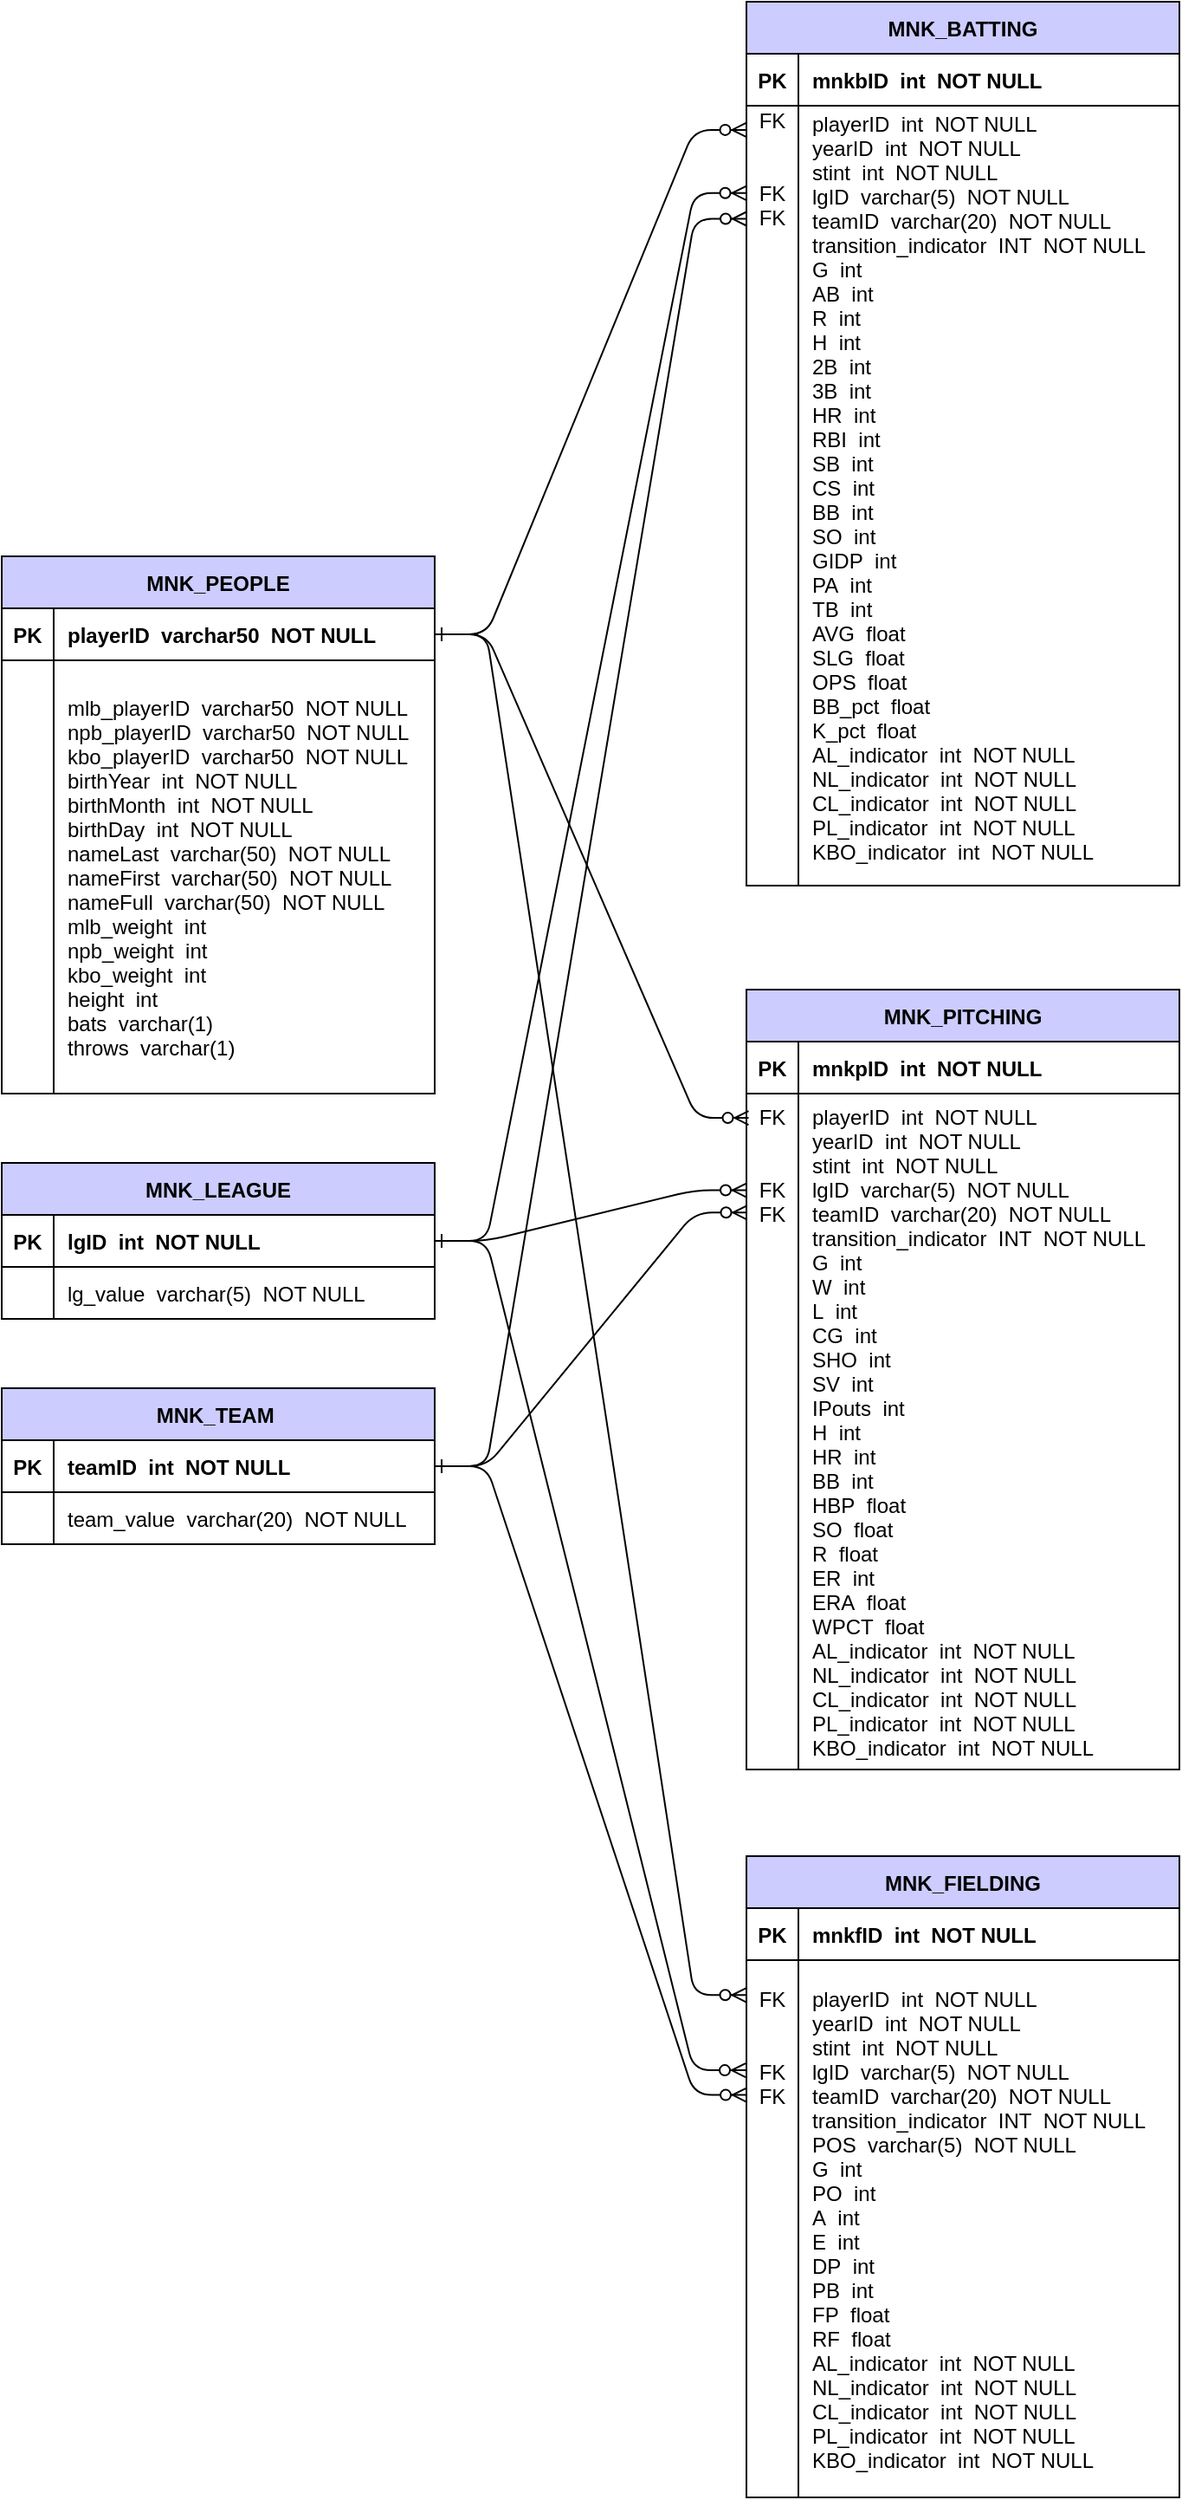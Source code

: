 <mxfile version="22.0.2" type="device">
  <diagram id="R2lEEEUBdFMjLlhIrx00" name="Page-1">
    <mxGraphModel dx="1290" dy="621" grid="1" gridSize="10" guides="1" tooltips="1" connect="1" arrows="1" fold="1" page="1" pageScale="1" pageWidth="850" pageHeight="1100" math="0" shadow="0" extFonts="Permanent Marker^https://fonts.googleapis.com/css?family=Permanent+Marker">
      <root>
        <mxCell id="0" />
        <mxCell id="1" parent="0" />
        <mxCell id="C-vyLk0tnHw3VtMMgP7b-1" value="" style="edgeStyle=entityRelationEdgeStyle;endArrow=ERzeroToMany;startArrow=ERone;endFill=1;startFill=0;exitX=1;exitY=0.5;exitDx=0;exitDy=0;entryX=-0.001;entryY=0.031;entryDx=0;entryDy=0;entryPerimeter=0;" parent="1" source="dBYjcfH42lKy7oRk5o66-2" target="6lNbsBC-6i9WWthoi7_e-19" edge="1">
          <mxGeometry width="100" height="100" relative="1" as="geometry">
            <mxPoint x="320" y="805" as="sourcePoint" />
            <mxPoint x="400" y="90" as="targetPoint" />
            <Array as="points">
              <mxPoint x="320" y="730" />
              <mxPoint x="384" y="272.55" />
              <mxPoint x="390" y="80" />
              <mxPoint x="384" y="332.55" />
            </Array>
          </mxGeometry>
        </mxCell>
        <mxCell id="6lNbsBC-6i9WWthoi7_e-11" value="" style="shape=partialRectangle;collapsible=0;dropTarget=0;pointerEvents=0;fillColor=none;points=[[0,0.5],[1,0.5]];portConstraint=eastwest;top=0;left=0;right=0;bottom=0;" parent="1" vertex="1">
          <mxGeometry x="60" y="590" width="250" height="30" as="geometry" />
        </mxCell>
        <mxCell id="6lNbsBC-6i9WWthoi7_e-12" value="" style="shape=partialRectangle;overflow=hidden;connectable=0;fillColor=none;top=0;left=0;bottom=0;right=0;" parent="6lNbsBC-6i9WWthoi7_e-11" vertex="1">
          <mxGeometry width="30" height="30" as="geometry">
            <mxRectangle width="30" height="30" as="alternateBounds" />
          </mxGeometry>
        </mxCell>
        <mxCell id="6lNbsBC-6i9WWthoi7_e-15" value="MNK_BATTING" style="shape=table;startSize=30;container=1;collapsible=1;childLayout=tableLayout;fixedRows=1;rowLines=5;fontStyle=1;align=center;resizeLast=1;fillColor=#CCCCFF;" parent="1" vertex="1">
          <mxGeometry x="460" y="10" width="250" height="510" as="geometry">
            <mxRectangle x="120" y="120" width="120" height="30" as="alternateBounds" />
          </mxGeometry>
        </mxCell>
        <mxCell id="6lNbsBC-6i9WWthoi7_e-16" value="" style="shape=partialRectangle;collapsible=0;dropTarget=0;pointerEvents=0;fillColor=none;points=[[0,0.5],[1,0.5]];portConstraint=eastwest;top=0;left=0;right=0;bottom=1;" parent="6lNbsBC-6i9WWthoi7_e-15" vertex="1">
          <mxGeometry y="30" width="250" height="30" as="geometry" />
        </mxCell>
        <mxCell id="6lNbsBC-6i9WWthoi7_e-17" value="PK" style="shape=partialRectangle;overflow=hidden;connectable=0;fillColor=none;top=0;left=0;bottom=0;right=0;fontStyle=1;" parent="6lNbsBC-6i9WWthoi7_e-16" vertex="1">
          <mxGeometry width="30" height="30" as="geometry">
            <mxRectangle width="30" height="30" as="alternateBounds" />
          </mxGeometry>
        </mxCell>
        <mxCell id="6lNbsBC-6i9WWthoi7_e-18" value="mnkbID  int  NOT NULL" style="shape=partialRectangle;overflow=hidden;connectable=0;fillColor=none;top=0;left=0;bottom=0;right=0;align=left;spacingLeft=6;fontStyle=1;" parent="6lNbsBC-6i9WWthoi7_e-16" vertex="1">
          <mxGeometry x="30" width="220" height="30" as="geometry">
            <mxRectangle width="220" height="30" as="alternateBounds" />
          </mxGeometry>
        </mxCell>
        <mxCell id="6lNbsBC-6i9WWthoi7_e-19" value="" style="shape=partialRectangle;collapsible=0;dropTarget=0;pointerEvents=0;fillColor=none;points=[[0,0.5],[1,0.5]];portConstraint=eastwest;top=0;left=0;right=0;bottom=0;" parent="6lNbsBC-6i9WWthoi7_e-15" vertex="1">
          <mxGeometry y="60" width="250" height="450" as="geometry" />
        </mxCell>
        <mxCell id="6lNbsBC-6i9WWthoi7_e-20" value="FK&#xa;&#xa;&#xa;FK&#xa;FK&#xa;&#xa;&#xa;&#xa;&#xa;&#xa;&#xa;&#xa;&#xa;&#xa;&#xa;&#xa;&#xa;&#xa;&#xa;&#xa;&#xa;&#xa;&#xa;&#xa;&#xa;&#xa;&#xa;&#xa;&#xa;&#xa;&#xa;" style="shape=partialRectangle;overflow=hidden;connectable=0;fillColor=none;top=0;left=0;bottom=0;right=0;" parent="6lNbsBC-6i9WWthoi7_e-19" vertex="1">
          <mxGeometry width="30" height="450" as="geometry">
            <mxRectangle width="30" height="450" as="alternateBounds" />
          </mxGeometry>
        </mxCell>
        <mxCell id="6lNbsBC-6i9WWthoi7_e-21" value="" style="shape=partialRectangle;overflow=hidden;connectable=0;fillColor=none;top=0;left=0;bottom=0;right=0;align=left;spacingLeft=6;" parent="6lNbsBC-6i9WWthoi7_e-19" vertex="1">
          <mxGeometry x="30" width="220" height="450" as="geometry">
            <mxRectangle width="220" height="450" as="alternateBounds" />
          </mxGeometry>
        </mxCell>
        <mxCell id="6lNbsBC-6i9WWthoi7_e-22" value="" style="shape=partialRectangle;collapsible=0;dropTarget=0;pointerEvents=0;fillColor=none;points=[[0,0.5],[1,0.5]];portConstraint=eastwest;top=0;left=0;right=0;bottom=0;" parent="1" vertex="1">
          <mxGeometry x="450" y="390" width="250" height="30" as="geometry" />
        </mxCell>
        <mxCell id="6lNbsBC-6i9WWthoi7_e-24" value="MNK_PITCHING" style="shape=table;startSize=30;container=1;collapsible=1;childLayout=tableLayout;fixedRows=1;rowLines=5;fontStyle=1;align=center;resizeLast=1;fillColor=#CCCCFF;" parent="1" vertex="1">
          <mxGeometry x="460" y="580" width="250" height="450" as="geometry">
            <mxRectangle x="120" y="120" width="120" height="30" as="alternateBounds" />
          </mxGeometry>
        </mxCell>
        <mxCell id="6lNbsBC-6i9WWthoi7_e-25" value="" style="shape=partialRectangle;collapsible=0;dropTarget=0;pointerEvents=0;fillColor=none;points=[[0,0.5],[1,0.5]];portConstraint=eastwest;top=0;left=0;right=0;bottom=1;" parent="6lNbsBC-6i9WWthoi7_e-24" vertex="1">
          <mxGeometry y="30" width="250" height="30" as="geometry" />
        </mxCell>
        <mxCell id="6lNbsBC-6i9WWthoi7_e-26" value="PK" style="shape=partialRectangle;overflow=hidden;connectable=0;fillColor=none;top=0;left=0;bottom=0;right=0;fontStyle=1;" parent="6lNbsBC-6i9WWthoi7_e-25" vertex="1">
          <mxGeometry width="30" height="30" as="geometry">
            <mxRectangle width="30" height="30" as="alternateBounds" />
          </mxGeometry>
        </mxCell>
        <mxCell id="6lNbsBC-6i9WWthoi7_e-27" value="mnkpID  int  NOT NULL" style="shape=partialRectangle;overflow=hidden;connectable=0;fillColor=none;top=0;left=0;bottom=0;right=0;align=left;spacingLeft=6;fontStyle=1;" parent="6lNbsBC-6i9WWthoi7_e-25" vertex="1">
          <mxGeometry x="30" width="220" height="30" as="geometry">
            <mxRectangle width="220" height="30" as="alternateBounds" />
          </mxGeometry>
        </mxCell>
        <mxCell id="6lNbsBC-6i9WWthoi7_e-28" value="" style="shape=partialRectangle;collapsible=0;dropTarget=0;pointerEvents=0;fillColor=none;points=[[0,0.5],[1,0.5]];portConstraint=eastwest;top=0;left=0;right=0;bottom=0;" parent="6lNbsBC-6i9WWthoi7_e-24" vertex="1">
          <mxGeometry y="60" width="250" height="390" as="geometry" />
        </mxCell>
        <mxCell id="6lNbsBC-6i9WWthoi7_e-29" value="FK&#xa;&#xa;&#xa;FK&#xa;FK&#xa;&#xa;&#xa;&#xa;&#xa;&#xa;&#xa;&#xa;&#xa;&#xa;&#xa;&#xa;&#xa;&#xa;&#xa;&#xa;&#xa;&#xa;&#xa;&#xa;&#xa;&#xa;" style="shape=partialRectangle;overflow=hidden;connectable=0;fillColor=none;top=0;left=0;bottom=0;right=0;" parent="6lNbsBC-6i9WWthoi7_e-28" vertex="1">
          <mxGeometry width="30" height="390" as="geometry">
            <mxRectangle width="30" height="390" as="alternateBounds" />
          </mxGeometry>
        </mxCell>
        <mxCell id="6lNbsBC-6i9WWthoi7_e-30" value="" style="shape=partialRectangle;overflow=hidden;connectable=0;fillColor=none;top=0;left=0;bottom=0;right=0;align=left;spacingLeft=6;" parent="6lNbsBC-6i9WWthoi7_e-28" vertex="1">
          <mxGeometry x="30" width="220" height="390" as="geometry">
            <mxRectangle width="220" height="390" as="alternateBounds" />
          </mxGeometry>
        </mxCell>
        <mxCell id="6lNbsBC-6i9WWthoi7_e-33" value="MNK_FIELDING" style="shape=table;startSize=30;container=1;collapsible=1;childLayout=tableLayout;fixedRows=1;rowLines=5;fontStyle=1;align=center;resizeLast=1;fillColor=#CCCCFF;" parent="1" vertex="1">
          <mxGeometry x="460" y="1080" width="250" height="370" as="geometry">
            <mxRectangle x="120" y="120" width="120" height="30" as="alternateBounds" />
          </mxGeometry>
        </mxCell>
        <mxCell id="6lNbsBC-6i9WWthoi7_e-34" value="" style="shape=partialRectangle;collapsible=0;dropTarget=0;pointerEvents=0;fillColor=none;points=[[0,0.5],[1,0.5]];portConstraint=eastwest;top=0;left=0;right=0;bottom=1;" parent="6lNbsBC-6i9WWthoi7_e-33" vertex="1">
          <mxGeometry y="30" width="250" height="30" as="geometry" />
        </mxCell>
        <mxCell id="6lNbsBC-6i9WWthoi7_e-35" value="PK" style="shape=partialRectangle;overflow=hidden;connectable=0;fillColor=none;top=0;left=0;bottom=0;right=0;fontStyle=1;" parent="6lNbsBC-6i9WWthoi7_e-34" vertex="1">
          <mxGeometry width="30" height="30" as="geometry">
            <mxRectangle width="30" height="30" as="alternateBounds" />
          </mxGeometry>
        </mxCell>
        <mxCell id="6lNbsBC-6i9WWthoi7_e-36" value="mnkfID  int  NOT NULL" style="shape=partialRectangle;overflow=hidden;connectable=0;fillColor=none;top=0;left=0;bottom=0;right=0;align=left;spacingLeft=6;fontStyle=1;" parent="6lNbsBC-6i9WWthoi7_e-34" vertex="1">
          <mxGeometry x="30" width="220" height="30" as="geometry">
            <mxRectangle width="220" height="30" as="alternateBounds" />
          </mxGeometry>
        </mxCell>
        <mxCell id="6lNbsBC-6i9WWthoi7_e-37" value="" style="shape=partialRectangle;collapsible=0;dropTarget=0;pointerEvents=0;fillColor=none;points=[[0,0.5],[1,0.5]];portConstraint=eastwest;top=0;left=0;right=0;bottom=0;" parent="6lNbsBC-6i9WWthoi7_e-33" vertex="1">
          <mxGeometry y="60" width="250" height="310" as="geometry" />
        </mxCell>
        <mxCell id="6lNbsBC-6i9WWthoi7_e-38" value="FK&#xa;&#xa;&#xa;FK&#xa;FK&#xa;&#xa;&#xa;&#xa;&#xa;&#xa;&#xa;&#xa;&#xa;&#xa;&#xa;&#xa;&#xa;&#xa;&#xa;" style="shape=partialRectangle;overflow=hidden;connectable=0;fillColor=none;top=0;left=0;bottom=0;right=0;" parent="6lNbsBC-6i9WWthoi7_e-37" vertex="1">
          <mxGeometry width="30" height="310" as="geometry">
            <mxRectangle width="30" height="310" as="alternateBounds" />
          </mxGeometry>
        </mxCell>
        <mxCell id="6lNbsBC-6i9WWthoi7_e-39" value="playerID  int  NOT NULL&#xa;yearID  int  NOT NULL&#xa;stint  int  NOT NULL&#xa;lgID  varchar(5)  NOT NULL&#xa;teamID  varchar(20)  NOT NULL&#xa;transition_indicator  INT  NOT NULL&#xa;POS  varchar(5)  NOT NULL&#xa;G  int&#xa;PO  int&#xa;A  int&#xa;E  int&#xa;DP  int&#xa;PB  int&#xa;FP  float&#xa;RF  float&#xa;AL_indicator  int  NOT NULL&#xa;NL_indicator  int  NOT NULL&#xa;CL_indicator  int  NOT NULL&#xa;PL_indicator  int  NOT NULL&#xa;KBO_indicator  int  NOT NULL" style="shape=partialRectangle;overflow=hidden;connectable=0;fillColor=none;top=0;left=0;bottom=0;right=0;align=left;spacingLeft=6;" parent="6lNbsBC-6i9WWthoi7_e-37" vertex="1">
          <mxGeometry x="30" width="220" height="310" as="geometry">
            <mxRectangle width="220" height="310" as="alternateBounds" />
          </mxGeometry>
        </mxCell>
        <mxCell id="pVN-23gbwBGwR2NjDHw3-18" value="" style="edgeStyle=entityRelationEdgeStyle;endArrow=ERzeroToMany;startArrow=ERone;endFill=1;startFill=0;entryX=0.005;entryY=0.036;entryDx=0;entryDy=0;entryPerimeter=0;exitX=1;exitY=0.5;exitDx=0;exitDy=0;" parent="1" source="dBYjcfH42lKy7oRk5o66-2" target="6lNbsBC-6i9WWthoi7_e-28" edge="1">
          <mxGeometry width="100" height="100" relative="1" as="geometry">
            <mxPoint x="320" y="805" as="sourcePoint" />
            <mxPoint x="390" y="170" as="targetPoint" />
            <Array as="points">
              <mxPoint x="320" y="730" />
              <mxPoint x="384" y="272.55" />
              <mxPoint x="390" y="160" />
              <mxPoint x="384" y="332.55" />
            </Array>
          </mxGeometry>
        </mxCell>
        <mxCell id="pVN-23gbwBGwR2NjDHw3-19" value="playerID  int  NOT NULL&#xa;yearID  int  NOT NULL&#xa;stint  int  NOT NULL&#xa;lgID  varchar(5)  NOT NULL&#xa;teamID  varchar(20)  NOT NULL&#xa;transition_indicator  INT  NOT NULL&#xa;G  int&#xa;W  int&#xa;L  int&#xa;CG  int&#xa;SHO  int&#xa;SV  int&#xa;IPouts  int&#xa;H  int&#xa;HR  int&#xa;BB  int&#xa;HBP  float&#xa;SO  float&#xa;R  float&#xa;ER  int&#xa;ERA  float&#xa;WPCT  float&#xa;AL_indicator  int  NOT NULL&#xa;NL_indicator  int  NOT NULL&#xa;CL_indicator  int  NOT NULL&#xa;PL_indicator  int  NOT NULL&#xa;KBO_indicator  int  NOT NULL" style="shape=partialRectangle;overflow=hidden;connectable=0;fillColor=none;top=0;left=0;bottom=0;right=0;align=left;spacingLeft=6;" parent="1" vertex="1">
          <mxGeometry x="490" y="640" width="220" height="390" as="geometry">
            <mxRectangle width="220" height="350" as="alternateBounds" />
          </mxGeometry>
        </mxCell>
        <mxCell id="pVN-23gbwBGwR2NjDHw3-20" value="playerID  int  NOT NULL&#xa;yearID  int  NOT NULL&#xa;stint  int  NOT NULL&#xa;lgID  varchar(5)  NOT NULL&#xa;teamID  varchar(20)  NOT NULL&#xa;transition_indicator  INT  NOT NULL&#xa;G  int&#xa;AB  int&#xa;R  int&#xa;H  int&#xa;2B  int&#xa;3B  int&#xa;HR  int&#xa;RBI  int&#xa;SB  int&#xa;CS  int&#xa;BB  int&#xa;SO  int&#xa;GIDP  int&#xa;PA  int&#xa;TB  int&#xa;AVG  float&#xa;SLG  float&#xa;OPS  float&#xa;BB_pct  float&#xa;K_pct  float&#xa;AL_indicator  int  NOT NULL&#xa;NL_indicator  int  NOT NULL&#xa;CL_indicator  int  NOT NULL&#xa;PL_indicator  int  NOT NULL&#xa;KBO_indicator  int  NOT NULL" style="shape=partialRectangle;overflow=hidden;connectable=0;fillColor=none;top=0;left=0;bottom=0;right=0;align=left;spacingLeft=6;" parent="1" vertex="1">
          <mxGeometry x="490" y="70" width="220" height="440" as="geometry">
            <mxRectangle width="220" height="350" as="alternateBounds" />
          </mxGeometry>
        </mxCell>
        <mxCell id="dBYjcfH42lKy7oRk5o66-1" value="MNK_PEOPLE" style="shape=table;startSize=30;container=1;collapsible=1;childLayout=tableLayout;fixedRows=1;rowLines=5;fontStyle=1;align=center;resizeLast=1;fillColor=#CCCCFF;" parent="1" vertex="1">
          <mxGeometry x="30" y="330" width="250" height="310.0" as="geometry">
            <mxRectangle x="120" y="120" width="120" height="30" as="alternateBounds" />
          </mxGeometry>
        </mxCell>
        <mxCell id="dBYjcfH42lKy7oRk5o66-2" value="" style="shape=partialRectangle;collapsible=0;dropTarget=0;pointerEvents=0;fillColor=none;points=[[0,0.5],[1,0.5]];portConstraint=eastwest;top=0;left=0;right=0;bottom=1;" parent="dBYjcfH42lKy7oRk5o66-1" vertex="1">
          <mxGeometry y="30" width="250" height="30" as="geometry" />
        </mxCell>
        <mxCell id="dBYjcfH42lKy7oRk5o66-3" value="PK" style="shape=partialRectangle;overflow=hidden;connectable=0;fillColor=none;top=0;left=0;bottom=0;right=0;fontStyle=1;" parent="dBYjcfH42lKy7oRk5o66-2" vertex="1">
          <mxGeometry width="30" height="30" as="geometry">
            <mxRectangle width="30" height="30" as="alternateBounds" />
          </mxGeometry>
        </mxCell>
        <mxCell id="dBYjcfH42lKy7oRk5o66-4" value="playerID  varchar50  NOT NULL" style="shape=partialRectangle;overflow=hidden;connectable=0;fillColor=none;top=0;left=0;bottom=0;right=0;align=left;spacingLeft=6;fontStyle=1;" parent="dBYjcfH42lKy7oRk5o66-2" vertex="1">
          <mxGeometry x="30" width="220" height="30" as="geometry">
            <mxRectangle width="220" height="30" as="alternateBounds" />
          </mxGeometry>
        </mxCell>
        <mxCell id="dBYjcfH42lKy7oRk5o66-5" value="" style="shape=partialRectangle;collapsible=0;dropTarget=0;pointerEvents=0;fillColor=none;points=[[0,0.5],[1,0.5]];portConstraint=eastwest;top=0;left=0;right=0;bottom=0;" parent="dBYjcfH42lKy7oRk5o66-1" vertex="1">
          <mxGeometry y="60" width="250" height="250" as="geometry" />
        </mxCell>
        <mxCell id="dBYjcfH42lKy7oRk5o66-6" value="" style="shape=partialRectangle;overflow=hidden;connectable=0;fillColor=none;top=0;left=0;bottom=0;right=0;" parent="dBYjcfH42lKy7oRk5o66-5" vertex="1">
          <mxGeometry width="30" height="250" as="geometry">
            <mxRectangle width="30" height="250" as="alternateBounds" />
          </mxGeometry>
        </mxCell>
        <mxCell id="dBYjcfH42lKy7oRk5o66-7" value="mlb_playerID  varchar50  NOT NULL&#xa;npb_playerID  varchar50  NOT NULL&#xa;kbo_playerID  varchar50  NOT NULL&#xa;birthYear  int  NOT NULL&#xa;birthMonth  int  NOT NULL&#xa;birthDay  int  NOT NULL&#xa;nameLast  varchar(50)  NOT NULL&#xa;nameFirst  varchar(50)  NOT NULL&#xa;nameFull  varchar(50)  NOT NULL&#xa;mlb_weight  int&#xa;npb_weight  int&#xa;kbo_weight  int&#xa;height  int&#xa;bats  varchar(1)&#xa;throws  varchar(1)" style="shape=partialRectangle;overflow=hidden;connectable=0;fillColor=none;top=0;left=0;bottom=0;right=0;align=left;spacingLeft=6;" parent="dBYjcfH42lKy7oRk5o66-5" vertex="1">
          <mxGeometry x="30" width="220" height="250" as="geometry">
            <mxRectangle width="220" height="250" as="alternateBounds" />
          </mxGeometry>
        </mxCell>
        <mxCell id="YsEKnpA34_U3LQ0yjG9c-14" value="" style="edgeStyle=entityRelationEdgeStyle;endArrow=ERzeroToMany;startArrow=ERone;endFill=1;startFill=0;exitX=1;exitY=0.5;exitDx=0;exitDy=0;entryX=-0.001;entryY=0.065;entryDx=0;entryDy=0;entryPerimeter=0;" parent="1" source="dBYjcfH42lKy7oRk5o66-2" target="6lNbsBC-6i9WWthoi7_e-37" edge="1">
          <mxGeometry width="100" height="100" relative="1" as="geometry">
            <mxPoint x="290" y="535" as="sourcePoint" />
            <mxPoint x="450" y="964" as="targetPoint" />
            <Array as="points">
              <mxPoint x="330" y="750" />
              <mxPoint x="394" y="292.55" />
              <mxPoint x="400" y="180" />
              <mxPoint x="394" y="352.55" />
            </Array>
          </mxGeometry>
        </mxCell>
        <mxCell id="7ZgGBaKbR0Ddb1R4FelC-1" value="MNK_LEAGUE" style="shape=table;startSize=30;container=1;collapsible=1;childLayout=tableLayout;fixedRows=1;rowLines=5;fontStyle=1;align=center;resizeLast=1;fillColor=#CCCCFF;" parent="1" vertex="1">
          <mxGeometry x="30" y="680" width="250" height="90" as="geometry">
            <mxRectangle x="120" y="120" width="120" height="30" as="alternateBounds" />
          </mxGeometry>
        </mxCell>
        <mxCell id="7ZgGBaKbR0Ddb1R4FelC-2" value="" style="shape=partialRectangle;collapsible=0;dropTarget=0;pointerEvents=0;fillColor=none;points=[[0,0.5],[1,0.5]];portConstraint=eastwest;top=0;left=0;right=0;bottom=1;" parent="7ZgGBaKbR0Ddb1R4FelC-1" vertex="1">
          <mxGeometry y="30" width="250" height="30" as="geometry" />
        </mxCell>
        <mxCell id="7ZgGBaKbR0Ddb1R4FelC-3" value="PK" style="shape=partialRectangle;overflow=hidden;connectable=0;fillColor=none;top=0;left=0;bottom=0;right=0;fontStyle=1;" parent="7ZgGBaKbR0Ddb1R4FelC-2" vertex="1">
          <mxGeometry width="30" height="30" as="geometry">
            <mxRectangle width="30" height="30" as="alternateBounds" />
          </mxGeometry>
        </mxCell>
        <mxCell id="7ZgGBaKbR0Ddb1R4FelC-4" value="lgID  int  NOT NULL" style="shape=partialRectangle;overflow=hidden;connectable=0;fillColor=none;top=0;left=0;bottom=0;right=0;align=left;spacingLeft=6;fontStyle=1;" parent="7ZgGBaKbR0Ddb1R4FelC-2" vertex="1">
          <mxGeometry x="30" width="220" height="30" as="geometry">
            <mxRectangle width="220" height="30" as="alternateBounds" />
          </mxGeometry>
        </mxCell>
        <mxCell id="7ZgGBaKbR0Ddb1R4FelC-5" value="" style="shape=partialRectangle;collapsible=0;dropTarget=0;pointerEvents=0;fillColor=none;points=[[0,0.5],[1,0.5]];portConstraint=eastwest;top=0;left=0;right=0;bottom=0;" parent="7ZgGBaKbR0Ddb1R4FelC-1" vertex="1">
          <mxGeometry y="60" width="250" height="30" as="geometry" />
        </mxCell>
        <mxCell id="7ZgGBaKbR0Ddb1R4FelC-6" value="" style="shape=partialRectangle;overflow=hidden;connectable=0;fillColor=none;top=0;left=0;bottom=0;right=0;" parent="7ZgGBaKbR0Ddb1R4FelC-5" vertex="1">
          <mxGeometry width="30" height="30" as="geometry">
            <mxRectangle width="30" height="30" as="alternateBounds" />
          </mxGeometry>
        </mxCell>
        <mxCell id="7ZgGBaKbR0Ddb1R4FelC-7" value="lg_value  varchar(5)  NOT NULL" style="shape=partialRectangle;overflow=hidden;connectable=0;fillColor=none;top=0;left=0;bottom=0;right=0;align=left;spacingLeft=6;" parent="7ZgGBaKbR0Ddb1R4FelC-5" vertex="1">
          <mxGeometry x="30" width="220" height="30" as="geometry">
            <mxRectangle width="220" height="30" as="alternateBounds" />
          </mxGeometry>
        </mxCell>
        <mxCell id="7ZgGBaKbR0Ddb1R4FelC-8" value="MNK_TEAM " style="shape=table;startSize=30;container=1;collapsible=1;childLayout=tableLayout;fixedRows=1;rowLines=5;fontStyle=1;align=center;resizeLast=1;fillColor=#CCCCFF;" parent="1" vertex="1">
          <mxGeometry x="30" y="810" width="250" height="90" as="geometry">
            <mxRectangle x="120" y="120" width="120" height="30" as="alternateBounds" />
          </mxGeometry>
        </mxCell>
        <mxCell id="7ZgGBaKbR0Ddb1R4FelC-9" value="" style="shape=partialRectangle;collapsible=0;dropTarget=0;pointerEvents=0;fillColor=none;points=[[0,0.5],[1,0.5]];portConstraint=eastwest;top=0;left=0;right=0;bottom=1;" parent="7ZgGBaKbR0Ddb1R4FelC-8" vertex="1">
          <mxGeometry y="30" width="250" height="30" as="geometry" />
        </mxCell>
        <mxCell id="7ZgGBaKbR0Ddb1R4FelC-10" value="PK" style="shape=partialRectangle;overflow=hidden;connectable=0;fillColor=none;top=0;left=0;bottom=0;right=0;fontStyle=1;" parent="7ZgGBaKbR0Ddb1R4FelC-9" vertex="1">
          <mxGeometry width="30" height="30" as="geometry">
            <mxRectangle width="30" height="30" as="alternateBounds" />
          </mxGeometry>
        </mxCell>
        <mxCell id="7ZgGBaKbR0Ddb1R4FelC-11" value="teamID  int  NOT NULL" style="shape=partialRectangle;overflow=hidden;connectable=0;fillColor=none;top=0;left=0;bottom=0;right=0;align=left;spacingLeft=6;fontStyle=1;" parent="7ZgGBaKbR0Ddb1R4FelC-9" vertex="1">
          <mxGeometry x="30" width="220" height="30" as="geometry">
            <mxRectangle width="220" height="30" as="alternateBounds" />
          </mxGeometry>
        </mxCell>
        <mxCell id="7ZgGBaKbR0Ddb1R4FelC-12" value="" style="shape=partialRectangle;collapsible=0;dropTarget=0;pointerEvents=0;fillColor=none;points=[[0,0.5],[1,0.5]];portConstraint=eastwest;top=0;left=0;right=0;bottom=0;" parent="7ZgGBaKbR0Ddb1R4FelC-8" vertex="1">
          <mxGeometry y="60" width="250" height="30" as="geometry" />
        </mxCell>
        <mxCell id="7ZgGBaKbR0Ddb1R4FelC-13" value="" style="shape=partialRectangle;overflow=hidden;connectable=0;fillColor=none;top=0;left=0;bottom=0;right=0;" parent="7ZgGBaKbR0Ddb1R4FelC-12" vertex="1">
          <mxGeometry width="30" height="30" as="geometry">
            <mxRectangle width="30" height="30" as="alternateBounds" />
          </mxGeometry>
        </mxCell>
        <mxCell id="7ZgGBaKbR0Ddb1R4FelC-14" value="team_value  varchar(20)  NOT NULL" style="shape=partialRectangle;overflow=hidden;connectable=0;fillColor=none;top=0;left=0;bottom=0;right=0;align=left;spacingLeft=6;" parent="7ZgGBaKbR0Ddb1R4FelC-12" vertex="1">
          <mxGeometry x="30" width="220" height="30" as="geometry">
            <mxRectangle width="220" height="30" as="alternateBounds" />
          </mxGeometry>
        </mxCell>
        <mxCell id="7ZgGBaKbR0Ddb1R4FelC-15" value="" style="edgeStyle=entityRelationEdgeStyle;endArrow=ERzeroToMany;startArrow=ERone;endFill=1;startFill=0;exitX=1;exitY=0.5;exitDx=0;exitDy=0;entryX=-0.001;entryY=0.112;entryDx=0;entryDy=0;entryPerimeter=0;" parent="1" source="7ZgGBaKbR0Ddb1R4FelC-2" target="6lNbsBC-6i9WWthoi7_e-19" edge="1">
          <mxGeometry width="100" height="100" relative="1" as="geometry">
            <mxPoint x="310" y="620" as="sourcePoint" />
            <mxPoint x="480" y="329" as="targetPoint" />
            <Array as="points">
              <mxPoint x="350" y="975" />
              <mxPoint x="414" y="517.55" />
              <mxPoint x="420" y="325" />
              <mxPoint x="414" y="577.55" />
            </Array>
          </mxGeometry>
        </mxCell>
        <mxCell id="7ZgGBaKbR0Ddb1R4FelC-16" value="" style="edgeStyle=entityRelationEdgeStyle;endArrow=ERzeroToMany;startArrow=ERone;endFill=1;startFill=0;exitX=1;exitY=0.5;exitDx=0;exitDy=0;entryX=0;entryY=0.145;entryDx=0;entryDy=0;entryPerimeter=0;" parent="1" source="7ZgGBaKbR0Ddb1R4FelC-9" target="6lNbsBC-6i9WWthoi7_e-19" edge="1">
          <mxGeometry width="100" height="100" relative="1" as="geometry">
            <mxPoint x="295" y="822" as="sourcePoint" />
            <mxPoint x="460" y="220" as="targetPoint" />
            <Array as="points">
              <mxPoint x="365" y="1072" />
              <mxPoint x="429" y="614.55" />
              <mxPoint x="435" y="422" />
              <mxPoint x="429" y="674.55" />
            </Array>
          </mxGeometry>
        </mxCell>
        <mxCell id="7ZgGBaKbR0Ddb1R4FelC-17" value="" style="edgeStyle=entityRelationEdgeStyle;endArrow=ERzeroToMany;startArrow=ERone;endFill=1;startFill=0;exitX=1;exitY=0.5;exitDx=0;exitDy=0;entryX=0;entryY=0.143;entryDx=0;entryDy=0;entryPerimeter=0;" parent="1" source="7ZgGBaKbR0Ddb1R4FelC-2" target="6lNbsBC-6i9WWthoi7_e-28" edge="1">
          <mxGeometry width="100" height="100" relative="1" as="geometry">
            <mxPoint x="290" y="735" as="sourcePoint" />
            <mxPoint x="455" y="133" as="targetPoint" />
            <Array as="points">
              <mxPoint x="360" y="985" />
              <mxPoint x="424" y="527.55" />
              <mxPoint x="430" y="335" />
              <mxPoint x="424" y="587.55" />
            </Array>
          </mxGeometry>
        </mxCell>
        <mxCell id="7ZgGBaKbR0Ddb1R4FelC-18" value="" style="edgeStyle=entityRelationEdgeStyle;endArrow=ERzeroToMany;startArrow=ERone;endFill=1;startFill=0;entryX=0.001;entryY=0.176;entryDx=0;entryDy=0;entryPerimeter=0;exitX=1;exitY=0.5;exitDx=0;exitDy=0;" parent="1" source="7ZgGBaKbR0Ddb1R4FelC-9" target="6lNbsBC-6i9WWthoi7_e-28" edge="1">
          <mxGeometry width="100" height="100" relative="1" as="geometry">
            <mxPoint x="320" y="860" as="sourcePoint" />
            <mxPoint x="469" y="715" as="targetPoint" />
            <Array as="points">
              <mxPoint x="370" y="995" />
              <mxPoint x="434" y="537.55" />
              <mxPoint x="440" y="345" />
              <mxPoint x="434" y="597.55" />
            </Array>
          </mxGeometry>
        </mxCell>
        <mxCell id="7ZgGBaKbR0Ddb1R4FelC-19" value="" style="edgeStyle=entityRelationEdgeStyle;endArrow=ERzeroToMany;startArrow=ERone;endFill=1;startFill=0;exitX=1;exitY=0.5;exitDx=0;exitDy=0;entryX=-0.002;entryY=0.205;entryDx=0;entryDy=0;entryPerimeter=0;" parent="1" source="7ZgGBaKbR0Ddb1R4FelC-2" target="6lNbsBC-6i9WWthoi7_e-37" edge="1">
          <mxGeometry width="100" height="100" relative="1" as="geometry">
            <mxPoint x="290" y="730" as="sourcePoint" />
            <mxPoint x="410" y="910" as="targetPoint" />
            <Array as="points">
              <mxPoint x="370" y="985" />
              <mxPoint x="434" y="527.55" />
              <mxPoint x="440" y="335" />
              <mxPoint x="434" y="587.55" />
            </Array>
          </mxGeometry>
        </mxCell>
        <mxCell id="7ZgGBaKbR0Ddb1R4FelC-20" value="" style="edgeStyle=entityRelationEdgeStyle;endArrow=ERzeroToMany;startArrow=ERone;endFill=1;startFill=0;exitX=1;exitY=0.5;exitDx=0;exitDy=0;entryX=0;entryY=0.251;entryDx=0;entryDy=0;entryPerimeter=0;" parent="1" source="7ZgGBaKbR0Ddb1R4FelC-9" target="6lNbsBC-6i9WWthoi7_e-37" edge="1">
          <mxGeometry width="100" height="100" relative="1" as="geometry">
            <mxPoint x="290" y="870" as="sourcePoint" />
            <mxPoint x="469" y="1349" as="targetPoint" />
            <Array as="points">
              <mxPoint x="380" y="1130" />
              <mxPoint x="444" y="672.55" />
              <mxPoint x="450" y="480" />
              <mxPoint x="444" y="732.55" />
            </Array>
          </mxGeometry>
        </mxCell>
      </root>
    </mxGraphModel>
  </diagram>
</mxfile>
